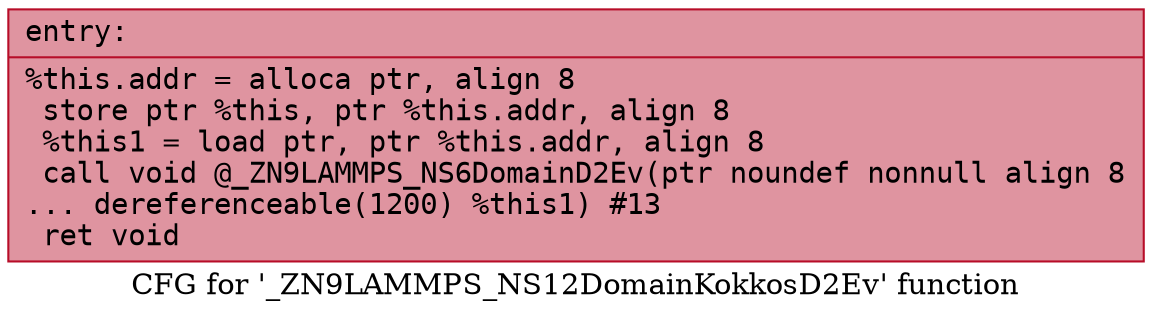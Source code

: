 digraph "CFG for '_ZN9LAMMPS_NS12DomainKokkosD2Ev' function" {
	label="CFG for '_ZN9LAMMPS_NS12DomainKokkosD2Ev' function";

	Node0x565291d2b8e0 [shape=record,color="#b70d28ff", style=filled, fillcolor="#b70d2870" fontname="Courier",label="{entry:\l|  %this.addr = alloca ptr, align 8\l  store ptr %this, ptr %this.addr, align 8\l  %this1 = load ptr, ptr %this.addr, align 8\l  call void @_ZN9LAMMPS_NS6DomainD2Ev(ptr noundef nonnull align 8\l... dereferenceable(1200) %this1) #13\l  ret void\l}"];
}
